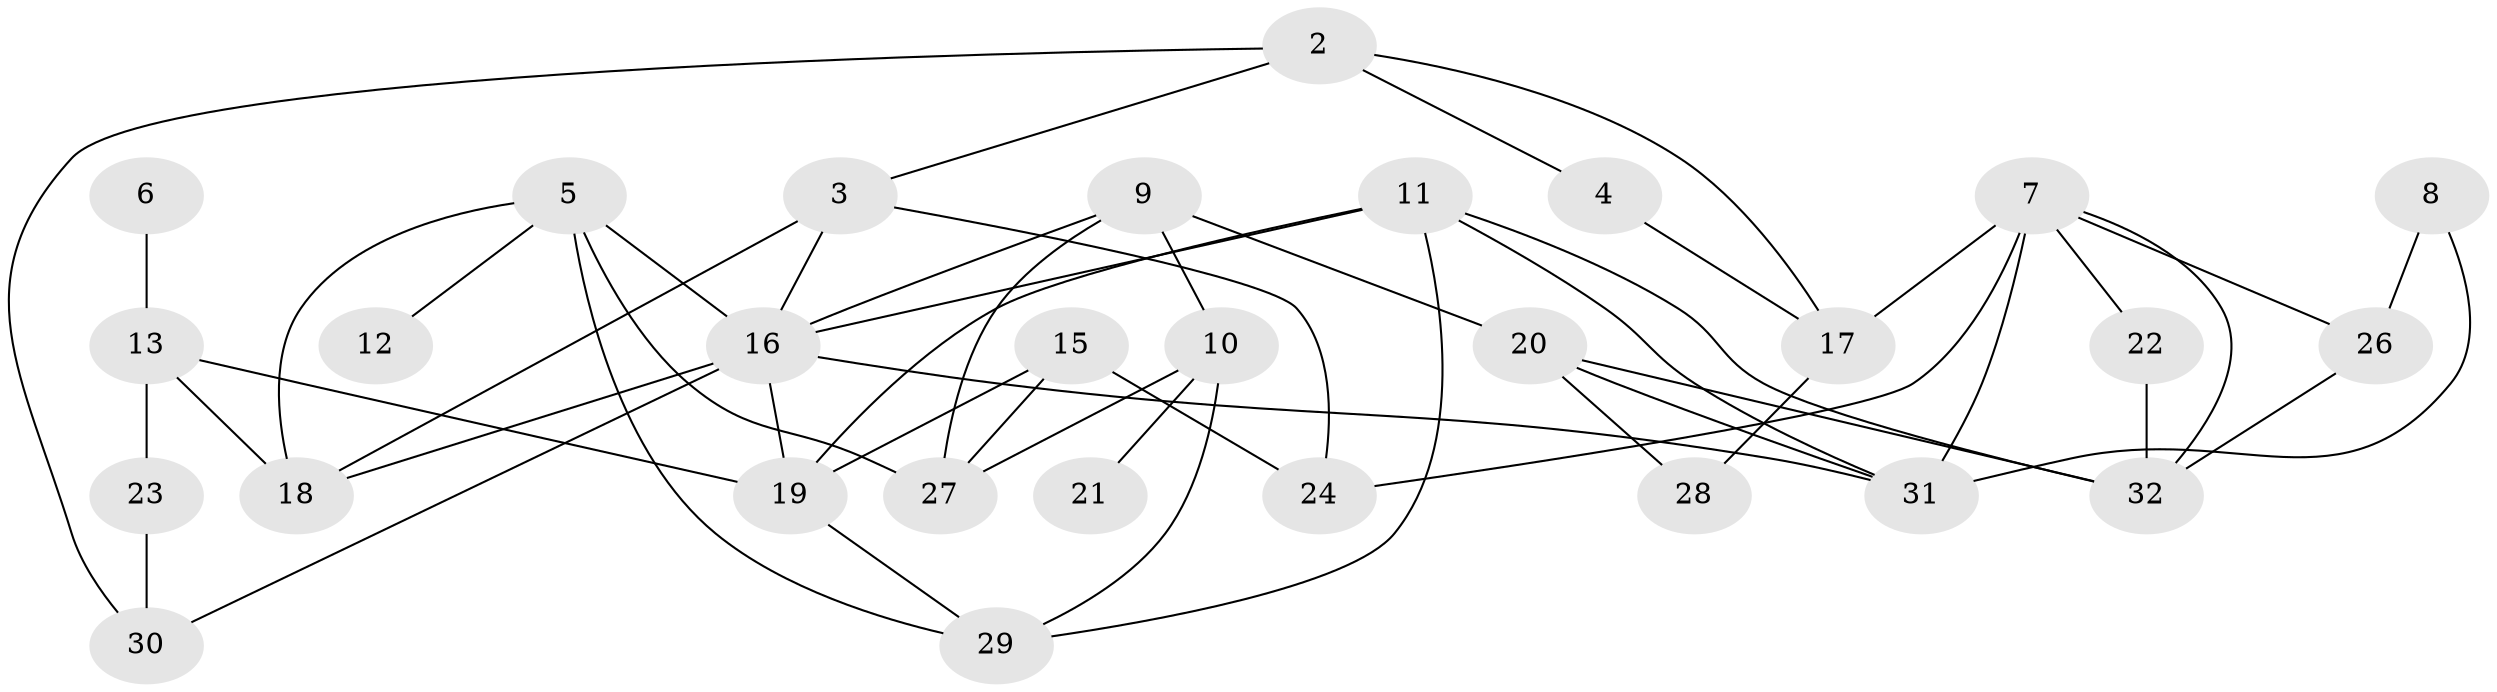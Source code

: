 // original degree distribution, {3: 0.265625, 2: 0.25, 0: 0.046875, 5: 0.109375, 1: 0.140625, 4: 0.140625, 7: 0.015625, 6: 0.03125}
// Generated by graph-tools (version 1.1) at 2025/00/03/09/25 03:00:43]
// undirected, 29 vertices, 52 edges
graph export_dot {
graph [start="1"]
  node [color=gray90,style=filled];
  2;
  3;
  4;
  5;
  6;
  7;
  8;
  9;
  10;
  11;
  12;
  13;
  15;
  16;
  17;
  18;
  19;
  20;
  21;
  22;
  23;
  24;
  26;
  27;
  28;
  29;
  30;
  31;
  32;
  2 -- 3 [weight=1.0];
  2 -- 4 [weight=1.0];
  2 -- 17 [weight=1.0];
  2 -- 30 [weight=1.0];
  3 -- 16 [weight=1.0];
  3 -- 18 [weight=1.0];
  3 -- 24 [weight=1.0];
  4 -- 17 [weight=1.0];
  5 -- 12 [weight=1.0];
  5 -- 16 [weight=1.0];
  5 -- 18 [weight=1.0];
  5 -- 27 [weight=1.0];
  5 -- 29 [weight=1.0];
  6 -- 13 [weight=1.0];
  7 -- 17 [weight=1.0];
  7 -- 22 [weight=1.0];
  7 -- 24 [weight=1.0];
  7 -- 26 [weight=1.0];
  7 -- 31 [weight=2.0];
  7 -- 32 [weight=1.0];
  8 -- 26 [weight=1.0];
  8 -- 31 [weight=1.0];
  9 -- 10 [weight=1.0];
  9 -- 16 [weight=1.0];
  9 -- 20 [weight=2.0];
  9 -- 27 [weight=2.0];
  10 -- 21 [weight=1.0];
  10 -- 27 [weight=1.0];
  10 -- 29 [weight=1.0];
  11 -- 16 [weight=1.0];
  11 -- 19 [weight=1.0];
  11 -- 29 [weight=1.0];
  11 -- 31 [weight=1.0];
  11 -- 32 [weight=1.0];
  13 -- 18 [weight=2.0];
  13 -- 19 [weight=1.0];
  13 -- 23 [weight=1.0];
  15 -- 19 [weight=2.0];
  15 -- 24 [weight=1.0];
  15 -- 27 [weight=3.0];
  16 -- 18 [weight=1.0];
  16 -- 19 [weight=1.0];
  16 -- 30 [weight=1.0];
  16 -- 31 [weight=1.0];
  17 -- 28 [weight=1.0];
  19 -- 29 [weight=1.0];
  20 -- 28 [weight=1.0];
  20 -- 31 [weight=1.0];
  20 -- 32 [weight=1.0];
  22 -- 32 [weight=1.0];
  23 -- 30 [weight=1.0];
  26 -- 32 [weight=1.0];
}
